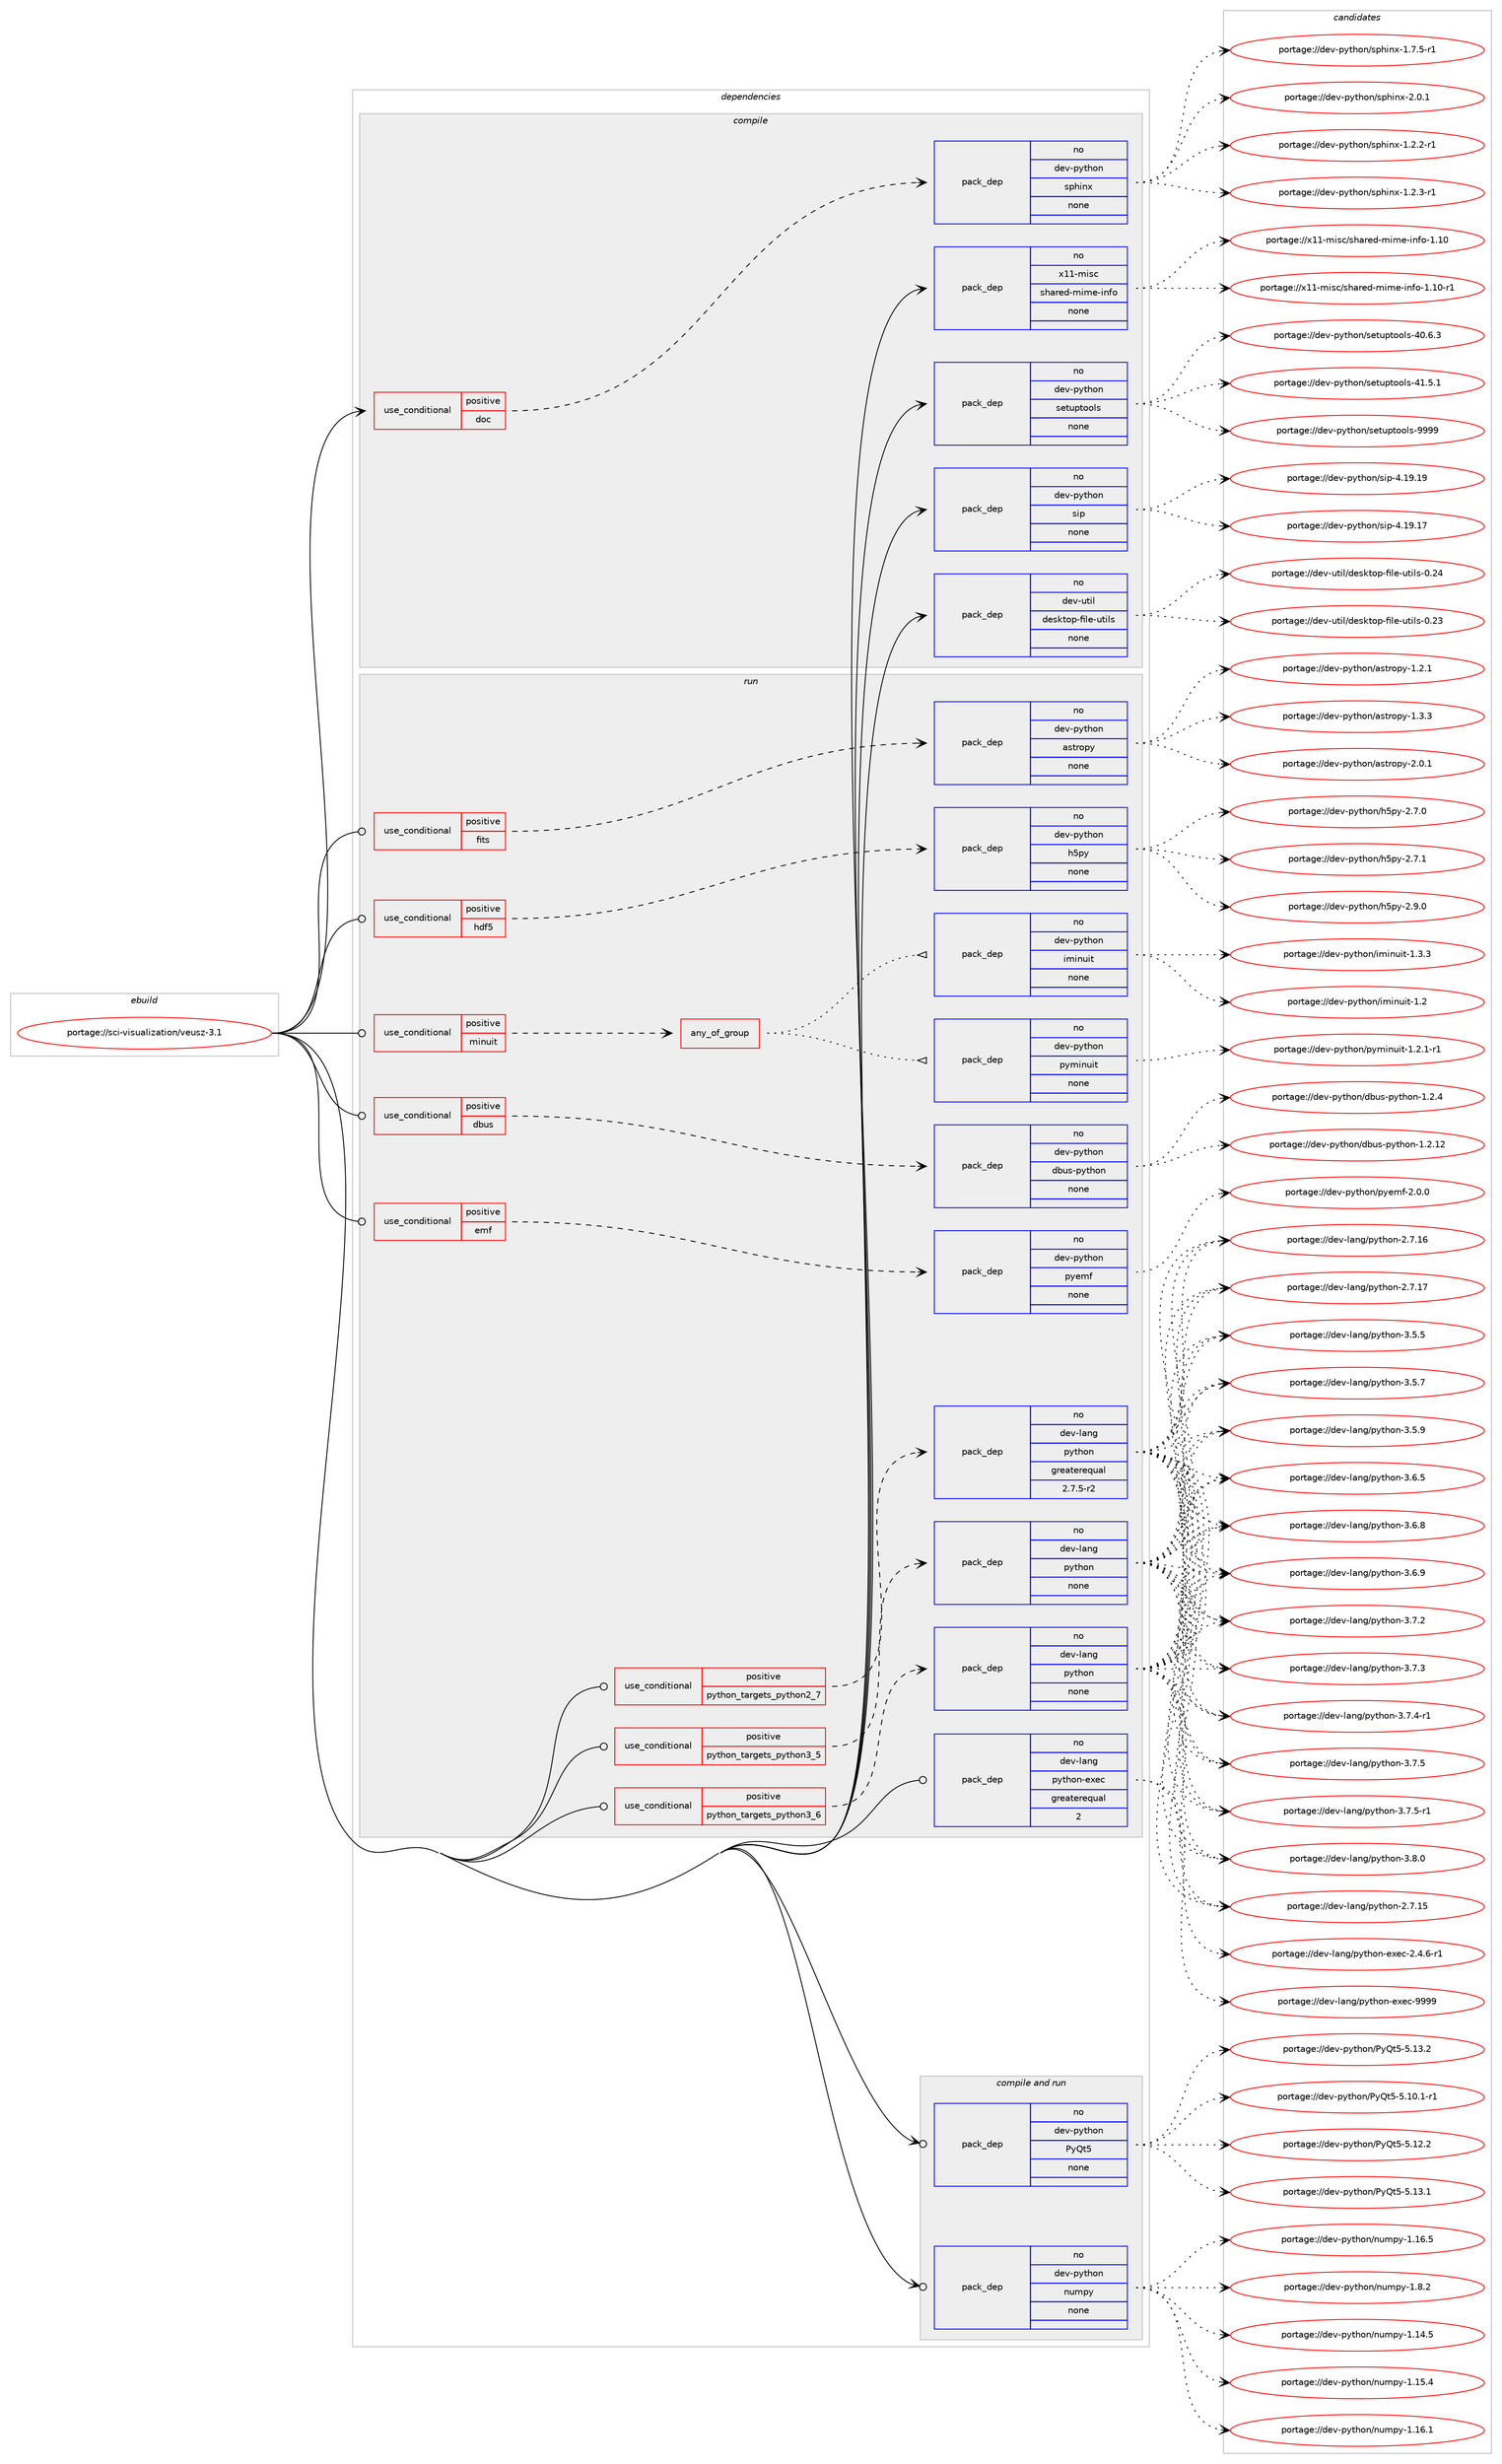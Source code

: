 digraph prolog {

# *************
# Graph options
# *************

newrank=true;
concentrate=true;
compound=true;
graph [rankdir=LR,fontname=Helvetica,fontsize=10,ranksep=1.5];#, ranksep=2.5, nodesep=0.2];
edge  [arrowhead=vee];
node  [fontname=Helvetica,fontsize=10];

# **********
# The ebuild
# **********

subgraph cluster_leftcol {
color=gray;
rank=same;
label=<<i>ebuild</i>>;
id [label="portage://sci-visualization/veusz-3.1", color=red, width=4, href="../sci-visualization/veusz-3.1.svg"];
}

# ****************
# The dependencies
# ****************

subgraph cluster_midcol {
color=gray;
label=<<i>dependencies</i>>;
subgraph cluster_compile {
fillcolor="#eeeeee";
style=filled;
label=<<i>compile</i>>;
subgraph cond98696 {
dependency398627 [label=<<TABLE BORDER="0" CELLBORDER="1" CELLSPACING="0" CELLPADDING="4"><TR><TD ROWSPAN="3" CELLPADDING="10">use_conditional</TD></TR><TR><TD>positive</TD></TR><TR><TD>doc</TD></TR></TABLE>>, shape=none, color=red];
subgraph pack293145 {
dependency398628 [label=<<TABLE BORDER="0" CELLBORDER="1" CELLSPACING="0" CELLPADDING="4" WIDTH="220"><TR><TD ROWSPAN="6" CELLPADDING="30">pack_dep</TD></TR><TR><TD WIDTH="110">no</TD></TR><TR><TD>dev-python</TD></TR><TR><TD>sphinx</TD></TR><TR><TD>none</TD></TR><TR><TD></TD></TR></TABLE>>, shape=none, color=blue];
}
dependency398627:e -> dependency398628:w [weight=20,style="dashed",arrowhead="vee"];
}
id:e -> dependency398627:w [weight=20,style="solid",arrowhead="vee"];
subgraph pack293146 {
dependency398629 [label=<<TABLE BORDER="0" CELLBORDER="1" CELLSPACING="0" CELLPADDING="4" WIDTH="220"><TR><TD ROWSPAN="6" CELLPADDING="30">pack_dep</TD></TR><TR><TD WIDTH="110">no</TD></TR><TR><TD>dev-python</TD></TR><TR><TD>setuptools</TD></TR><TR><TD>none</TD></TR><TR><TD></TD></TR></TABLE>>, shape=none, color=blue];
}
id:e -> dependency398629:w [weight=20,style="solid",arrowhead="vee"];
subgraph pack293147 {
dependency398630 [label=<<TABLE BORDER="0" CELLBORDER="1" CELLSPACING="0" CELLPADDING="4" WIDTH="220"><TR><TD ROWSPAN="6" CELLPADDING="30">pack_dep</TD></TR><TR><TD WIDTH="110">no</TD></TR><TR><TD>dev-python</TD></TR><TR><TD>sip</TD></TR><TR><TD>none</TD></TR><TR><TD></TD></TR></TABLE>>, shape=none, color=blue];
}
id:e -> dependency398630:w [weight=20,style="solid",arrowhead="vee"];
subgraph pack293148 {
dependency398631 [label=<<TABLE BORDER="0" CELLBORDER="1" CELLSPACING="0" CELLPADDING="4" WIDTH="220"><TR><TD ROWSPAN="6" CELLPADDING="30">pack_dep</TD></TR><TR><TD WIDTH="110">no</TD></TR><TR><TD>dev-util</TD></TR><TR><TD>desktop-file-utils</TD></TR><TR><TD>none</TD></TR><TR><TD></TD></TR></TABLE>>, shape=none, color=blue];
}
id:e -> dependency398631:w [weight=20,style="solid",arrowhead="vee"];
subgraph pack293149 {
dependency398632 [label=<<TABLE BORDER="0" CELLBORDER="1" CELLSPACING="0" CELLPADDING="4" WIDTH="220"><TR><TD ROWSPAN="6" CELLPADDING="30">pack_dep</TD></TR><TR><TD WIDTH="110">no</TD></TR><TR><TD>x11-misc</TD></TR><TR><TD>shared-mime-info</TD></TR><TR><TD>none</TD></TR><TR><TD></TD></TR></TABLE>>, shape=none, color=blue];
}
id:e -> dependency398632:w [weight=20,style="solid",arrowhead="vee"];
}
subgraph cluster_compileandrun {
fillcolor="#eeeeee";
style=filled;
label=<<i>compile and run</i>>;
subgraph pack293150 {
dependency398633 [label=<<TABLE BORDER="0" CELLBORDER="1" CELLSPACING="0" CELLPADDING="4" WIDTH="220"><TR><TD ROWSPAN="6" CELLPADDING="30">pack_dep</TD></TR><TR><TD WIDTH="110">no</TD></TR><TR><TD>dev-python</TD></TR><TR><TD>PyQt5</TD></TR><TR><TD>none</TD></TR><TR><TD></TD></TR></TABLE>>, shape=none, color=blue];
}
id:e -> dependency398633:w [weight=20,style="solid",arrowhead="odotvee"];
subgraph pack293151 {
dependency398634 [label=<<TABLE BORDER="0" CELLBORDER="1" CELLSPACING="0" CELLPADDING="4" WIDTH="220"><TR><TD ROWSPAN="6" CELLPADDING="30">pack_dep</TD></TR><TR><TD WIDTH="110">no</TD></TR><TR><TD>dev-python</TD></TR><TR><TD>numpy</TD></TR><TR><TD>none</TD></TR><TR><TD></TD></TR></TABLE>>, shape=none, color=blue];
}
id:e -> dependency398634:w [weight=20,style="solid",arrowhead="odotvee"];
}
subgraph cluster_run {
fillcolor="#eeeeee";
style=filled;
label=<<i>run</i>>;
subgraph cond98697 {
dependency398635 [label=<<TABLE BORDER="0" CELLBORDER="1" CELLSPACING="0" CELLPADDING="4"><TR><TD ROWSPAN="3" CELLPADDING="10">use_conditional</TD></TR><TR><TD>positive</TD></TR><TR><TD>dbus</TD></TR></TABLE>>, shape=none, color=red];
subgraph pack293152 {
dependency398636 [label=<<TABLE BORDER="0" CELLBORDER="1" CELLSPACING="0" CELLPADDING="4" WIDTH="220"><TR><TD ROWSPAN="6" CELLPADDING="30">pack_dep</TD></TR><TR><TD WIDTH="110">no</TD></TR><TR><TD>dev-python</TD></TR><TR><TD>dbus-python</TD></TR><TR><TD>none</TD></TR><TR><TD></TD></TR></TABLE>>, shape=none, color=blue];
}
dependency398635:e -> dependency398636:w [weight=20,style="dashed",arrowhead="vee"];
}
id:e -> dependency398635:w [weight=20,style="solid",arrowhead="odot"];
subgraph cond98698 {
dependency398637 [label=<<TABLE BORDER="0" CELLBORDER="1" CELLSPACING="0" CELLPADDING="4"><TR><TD ROWSPAN="3" CELLPADDING="10">use_conditional</TD></TR><TR><TD>positive</TD></TR><TR><TD>emf</TD></TR></TABLE>>, shape=none, color=red];
subgraph pack293153 {
dependency398638 [label=<<TABLE BORDER="0" CELLBORDER="1" CELLSPACING="0" CELLPADDING="4" WIDTH="220"><TR><TD ROWSPAN="6" CELLPADDING="30">pack_dep</TD></TR><TR><TD WIDTH="110">no</TD></TR><TR><TD>dev-python</TD></TR><TR><TD>pyemf</TD></TR><TR><TD>none</TD></TR><TR><TD></TD></TR></TABLE>>, shape=none, color=blue];
}
dependency398637:e -> dependency398638:w [weight=20,style="dashed",arrowhead="vee"];
}
id:e -> dependency398637:w [weight=20,style="solid",arrowhead="odot"];
subgraph cond98699 {
dependency398639 [label=<<TABLE BORDER="0" CELLBORDER="1" CELLSPACING="0" CELLPADDING="4"><TR><TD ROWSPAN="3" CELLPADDING="10">use_conditional</TD></TR><TR><TD>positive</TD></TR><TR><TD>fits</TD></TR></TABLE>>, shape=none, color=red];
subgraph pack293154 {
dependency398640 [label=<<TABLE BORDER="0" CELLBORDER="1" CELLSPACING="0" CELLPADDING="4" WIDTH="220"><TR><TD ROWSPAN="6" CELLPADDING="30">pack_dep</TD></TR><TR><TD WIDTH="110">no</TD></TR><TR><TD>dev-python</TD></TR><TR><TD>astropy</TD></TR><TR><TD>none</TD></TR><TR><TD></TD></TR></TABLE>>, shape=none, color=blue];
}
dependency398639:e -> dependency398640:w [weight=20,style="dashed",arrowhead="vee"];
}
id:e -> dependency398639:w [weight=20,style="solid",arrowhead="odot"];
subgraph cond98700 {
dependency398641 [label=<<TABLE BORDER="0" CELLBORDER="1" CELLSPACING="0" CELLPADDING="4"><TR><TD ROWSPAN="3" CELLPADDING="10">use_conditional</TD></TR><TR><TD>positive</TD></TR><TR><TD>hdf5</TD></TR></TABLE>>, shape=none, color=red];
subgraph pack293155 {
dependency398642 [label=<<TABLE BORDER="0" CELLBORDER="1" CELLSPACING="0" CELLPADDING="4" WIDTH="220"><TR><TD ROWSPAN="6" CELLPADDING="30">pack_dep</TD></TR><TR><TD WIDTH="110">no</TD></TR><TR><TD>dev-python</TD></TR><TR><TD>h5py</TD></TR><TR><TD>none</TD></TR><TR><TD></TD></TR></TABLE>>, shape=none, color=blue];
}
dependency398641:e -> dependency398642:w [weight=20,style="dashed",arrowhead="vee"];
}
id:e -> dependency398641:w [weight=20,style="solid",arrowhead="odot"];
subgraph cond98701 {
dependency398643 [label=<<TABLE BORDER="0" CELLBORDER="1" CELLSPACING="0" CELLPADDING="4"><TR><TD ROWSPAN="3" CELLPADDING="10">use_conditional</TD></TR><TR><TD>positive</TD></TR><TR><TD>minuit</TD></TR></TABLE>>, shape=none, color=red];
subgraph any6577 {
dependency398644 [label=<<TABLE BORDER="0" CELLBORDER="1" CELLSPACING="0" CELLPADDING="4"><TR><TD CELLPADDING="10">any_of_group</TD></TR></TABLE>>, shape=none, color=red];subgraph pack293156 {
dependency398645 [label=<<TABLE BORDER="0" CELLBORDER="1" CELLSPACING="0" CELLPADDING="4" WIDTH="220"><TR><TD ROWSPAN="6" CELLPADDING="30">pack_dep</TD></TR><TR><TD WIDTH="110">no</TD></TR><TR><TD>dev-python</TD></TR><TR><TD>iminuit</TD></TR><TR><TD>none</TD></TR><TR><TD></TD></TR></TABLE>>, shape=none, color=blue];
}
dependency398644:e -> dependency398645:w [weight=20,style="dotted",arrowhead="oinv"];
subgraph pack293157 {
dependency398646 [label=<<TABLE BORDER="0" CELLBORDER="1" CELLSPACING="0" CELLPADDING="4" WIDTH="220"><TR><TD ROWSPAN="6" CELLPADDING="30">pack_dep</TD></TR><TR><TD WIDTH="110">no</TD></TR><TR><TD>dev-python</TD></TR><TR><TD>pyminuit</TD></TR><TR><TD>none</TD></TR><TR><TD></TD></TR></TABLE>>, shape=none, color=blue];
}
dependency398644:e -> dependency398646:w [weight=20,style="dotted",arrowhead="oinv"];
}
dependency398643:e -> dependency398644:w [weight=20,style="dashed",arrowhead="vee"];
}
id:e -> dependency398643:w [weight=20,style="solid",arrowhead="odot"];
subgraph cond98702 {
dependency398647 [label=<<TABLE BORDER="0" CELLBORDER="1" CELLSPACING="0" CELLPADDING="4"><TR><TD ROWSPAN="3" CELLPADDING="10">use_conditional</TD></TR><TR><TD>positive</TD></TR><TR><TD>python_targets_python2_7</TD></TR></TABLE>>, shape=none, color=red];
subgraph pack293158 {
dependency398648 [label=<<TABLE BORDER="0" CELLBORDER="1" CELLSPACING="0" CELLPADDING="4" WIDTH="220"><TR><TD ROWSPAN="6" CELLPADDING="30">pack_dep</TD></TR><TR><TD WIDTH="110">no</TD></TR><TR><TD>dev-lang</TD></TR><TR><TD>python</TD></TR><TR><TD>greaterequal</TD></TR><TR><TD>2.7.5-r2</TD></TR></TABLE>>, shape=none, color=blue];
}
dependency398647:e -> dependency398648:w [weight=20,style="dashed",arrowhead="vee"];
}
id:e -> dependency398647:w [weight=20,style="solid",arrowhead="odot"];
subgraph cond98703 {
dependency398649 [label=<<TABLE BORDER="0" CELLBORDER="1" CELLSPACING="0" CELLPADDING="4"><TR><TD ROWSPAN="3" CELLPADDING="10">use_conditional</TD></TR><TR><TD>positive</TD></TR><TR><TD>python_targets_python3_5</TD></TR></TABLE>>, shape=none, color=red];
subgraph pack293159 {
dependency398650 [label=<<TABLE BORDER="0" CELLBORDER="1" CELLSPACING="0" CELLPADDING="4" WIDTH="220"><TR><TD ROWSPAN="6" CELLPADDING="30">pack_dep</TD></TR><TR><TD WIDTH="110">no</TD></TR><TR><TD>dev-lang</TD></TR><TR><TD>python</TD></TR><TR><TD>none</TD></TR><TR><TD></TD></TR></TABLE>>, shape=none, color=blue];
}
dependency398649:e -> dependency398650:w [weight=20,style="dashed",arrowhead="vee"];
}
id:e -> dependency398649:w [weight=20,style="solid",arrowhead="odot"];
subgraph cond98704 {
dependency398651 [label=<<TABLE BORDER="0" CELLBORDER="1" CELLSPACING="0" CELLPADDING="4"><TR><TD ROWSPAN="3" CELLPADDING="10">use_conditional</TD></TR><TR><TD>positive</TD></TR><TR><TD>python_targets_python3_6</TD></TR></TABLE>>, shape=none, color=red];
subgraph pack293160 {
dependency398652 [label=<<TABLE BORDER="0" CELLBORDER="1" CELLSPACING="0" CELLPADDING="4" WIDTH="220"><TR><TD ROWSPAN="6" CELLPADDING="30">pack_dep</TD></TR><TR><TD WIDTH="110">no</TD></TR><TR><TD>dev-lang</TD></TR><TR><TD>python</TD></TR><TR><TD>none</TD></TR><TR><TD></TD></TR></TABLE>>, shape=none, color=blue];
}
dependency398651:e -> dependency398652:w [weight=20,style="dashed",arrowhead="vee"];
}
id:e -> dependency398651:w [weight=20,style="solid",arrowhead="odot"];
subgraph pack293161 {
dependency398653 [label=<<TABLE BORDER="0" CELLBORDER="1" CELLSPACING="0" CELLPADDING="4" WIDTH="220"><TR><TD ROWSPAN="6" CELLPADDING="30">pack_dep</TD></TR><TR><TD WIDTH="110">no</TD></TR><TR><TD>dev-lang</TD></TR><TR><TD>python-exec</TD></TR><TR><TD>greaterequal</TD></TR><TR><TD>2</TD></TR></TABLE>>, shape=none, color=blue];
}
id:e -> dependency398653:w [weight=20,style="solid",arrowhead="odot"];
}
}

# **************
# The candidates
# **************

subgraph cluster_choices {
rank=same;
color=gray;
label=<<i>candidates</i>>;

subgraph choice293145 {
color=black;
nodesep=1;
choiceportage10010111845112121116104111110471151121041051101204549465046504511449 [label="portage://dev-python/sphinx-1.2.2-r1", color=red, width=4,href="../dev-python/sphinx-1.2.2-r1.svg"];
choiceportage10010111845112121116104111110471151121041051101204549465046514511449 [label="portage://dev-python/sphinx-1.2.3-r1", color=red, width=4,href="../dev-python/sphinx-1.2.3-r1.svg"];
choiceportage10010111845112121116104111110471151121041051101204549465546534511449 [label="portage://dev-python/sphinx-1.7.5-r1", color=red, width=4,href="../dev-python/sphinx-1.7.5-r1.svg"];
choiceportage1001011184511212111610411111047115112104105110120455046484649 [label="portage://dev-python/sphinx-2.0.1", color=red, width=4,href="../dev-python/sphinx-2.0.1.svg"];
dependency398628:e -> choiceportage10010111845112121116104111110471151121041051101204549465046504511449:w [style=dotted,weight="100"];
dependency398628:e -> choiceportage10010111845112121116104111110471151121041051101204549465046514511449:w [style=dotted,weight="100"];
dependency398628:e -> choiceportage10010111845112121116104111110471151121041051101204549465546534511449:w [style=dotted,weight="100"];
dependency398628:e -> choiceportage1001011184511212111610411111047115112104105110120455046484649:w [style=dotted,weight="100"];
}
subgraph choice293146 {
color=black;
nodesep=1;
choiceportage100101118451121211161041111104711510111611711211611111110811545524846544651 [label="portage://dev-python/setuptools-40.6.3", color=red, width=4,href="../dev-python/setuptools-40.6.3.svg"];
choiceportage100101118451121211161041111104711510111611711211611111110811545524946534649 [label="portage://dev-python/setuptools-41.5.1", color=red, width=4,href="../dev-python/setuptools-41.5.1.svg"];
choiceportage10010111845112121116104111110471151011161171121161111111081154557575757 [label="portage://dev-python/setuptools-9999", color=red, width=4,href="../dev-python/setuptools-9999.svg"];
dependency398629:e -> choiceportage100101118451121211161041111104711510111611711211611111110811545524846544651:w [style=dotted,weight="100"];
dependency398629:e -> choiceportage100101118451121211161041111104711510111611711211611111110811545524946534649:w [style=dotted,weight="100"];
dependency398629:e -> choiceportage10010111845112121116104111110471151011161171121161111111081154557575757:w [style=dotted,weight="100"];
}
subgraph choice293147 {
color=black;
nodesep=1;
choiceportage10010111845112121116104111110471151051124552464957464955 [label="portage://dev-python/sip-4.19.17", color=red, width=4,href="../dev-python/sip-4.19.17.svg"];
choiceportage10010111845112121116104111110471151051124552464957464957 [label="portage://dev-python/sip-4.19.19", color=red, width=4,href="../dev-python/sip-4.19.19.svg"];
dependency398630:e -> choiceportage10010111845112121116104111110471151051124552464957464955:w [style=dotted,weight="100"];
dependency398630:e -> choiceportage10010111845112121116104111110471151051124552464957464957:w [style=dotted,weight="100"];
}
subgraph choice293148 {
color=black;
nodesep=1;
choiceportage100101118451171161051084710010111510711611111245102105108101451171161051081154548465051 [label="portage://dev-util/desktop-file-utils-0.23", color=red, width=4,href="../dev-util/desktop-file-utils-0.23.svg"];
choiceportage100101118451171161051084710010111510711611111245102105108101451171161051081154548465052 [label="portage://dev-util/desktop-file-utils-0.24", color=red, width=4,href="../dev-util/desktop-file-utils-0.24.svg"];
dependency398631:e -> choiceportage100101118451171161051084710010111510711611111245102105108101451171161051081154548465051:w [style=dotted,weight="100"];
dependency398631:e -> choiceportage100101118451171161051084710010111510711611111245102105108101451171161051081154548465052:w [style=dotted,weight="100"];
}
subgraph choice293149 {
color=black;
nodesep=1;
choiceportage12049494510910511599471151049711410110045109105109101451051101021114549464948 [label="portage://x11-misc/shared-mime-info-1.10", color=red, width=4,href="../x11-misc/shared-mime-info-1.10.svg"];
choiceportage120494945109105115994711510497114101100451091051091014510511010211145494649484511449 [label="portage://x11-misc/shared-mime-info-1.10-r1", color=red, width=4,href="../x11-misc/shared-mime-info-1.10-r1.svg"];
dependency398632:e -> choiceportage12049494510910511599471151049711410110045109105109101451051101021114549464948:w [style=dotted,weight="100"];
dependency398632:e -> choiceportage120494945109105115994711510497114101100451091051091014510511010211145494649484511449:w [style=dotted,weight="100"];
}
subgraph choice293150 {
color=black;
nodesep=1;
choiceportage1001011184511212111610411111047801218111653455346494846494511449 [label="portage://dev-python/PyQt5-5.10.1-r1", color=red, width=4,href="../dev-python/PyQt5-5.10.1-r1.svg"];
choiceportage100101118451121211161041111104780121811165345534649504650 [label="portage://dev-python/PyQt5-5.12.2", color=red, width=4,href="../dev-python/PyQt5-5.12.2.svg"];
choiceportage100101118451121211161041111104780121811165345534649514649 [label="portage://dev-python/PyQt5-5.13.1", color=red, width=4,href="../dev-python/PyQt5-5.13.1.svg"];
choiceportage100101118451121211161041111104780121811165345534649514650 [label="portage://dev-python/PyQt5-5.13.2", color=red, width=4,href="../dev-python/PyQt5-5.13.2.svg"];
dependency398633:e -> choiceportage1001011184511212111610411111047801218111653455346494846494511449:w [style=dotted,weight="100"];
dependency398633:e -> choiceportage100101118451121211161041111104780121811165345534649504650:w [style=dotted,weight="100"];
dependency398633:e -> choiceportage100101118451121211161041111104780121811165345534649514649:w [style=dotted,weight="100"];
dependency398633:e -> choiceportage100101118451121211161041111104780121811165345534649514650:w [style=dotted,weight="100"];
}
subgraph choice293151 {
color=black;
nodesep=1;
choiceportage100101118451121211161041111104711011710911212145494649524653 [label="portage://dev-python/numpy-1.14.5", color=red, width=4,href="../dev-python/numpy-1.14.5.svg"];
choiceportage100101118451121211161041111104711011710911212145494649534652 [label="portage://dev-python/numpy-1.15.4", color=red, width=4,href="../dev-python/numpy-1.15.4.svg"];
choiceportage100101118451121211161041111104711011710911212145494649544649 [label="portage://dev-python/numpy-1.16.1", color=red, width=4,href="../dev-python/numpy-1.16.1.svg"];
choiceportage100101118451121211161041111104711011710911212145494649544653 [label="portage://dev-python/numpy-1.16.5", color=red, width=4,href="../dev-python/numpy-1.16.5.svg"];
choiceportage1001011184511212111610411111047110117109112121454946564650 [label="portage://dev-python/numpy-1.8.2", color=red, width=4,href="../dev-python/numpy-1.8.2.svg"];
dependency398634:e -> choiceportage100101118451121211161041111104711011710911212145494649524653:w [style=dotted,weight="100"];
dependency398634:e -> choiceportage100101118451121211161041111104711011710911212145494649534652:w [style=dotted,weight="100"];
dependency398634:e -> choiceportage100101118451121211161041111104711011710911212145494649544649:w [style=dotted,weight="100"];
dependency398634:e -> choiceportage100101118451121211161041111104711011710911212145494649544653:w [style=dotted,weight="100"];
dependency398634:e -> choiceportage1001011184511212111610411111047110117109112121454946564650:w [style=dotted,weight="100"];
}
subgraph choice293152 {
color=black;
nodesep=1;
choiceportage1001011184511212111610411111047100981171154511212111610411111045494650464950 [label="portage://dev-python/dbus-python-1.2.12", color=red, width=4,href="../dev-python/dbus-python-1.2.12.svg"];
choiceportage10010111845112121116104111110471009811711545112121116104111110454946504652 [label="portage://dev-python/dbus-python-1.2.4", color=red, width=4,href="../dev-python/dbus-python-1.2.4.svg"];
dependency398636:e -> choiceportage1001011184511212111610411111047100981171154511212111610411111045494650464950:w [style=dotted,weight="100"];
dependency398636:e -> choiceportage10010111845112121116104111110471009811711545112121116104111110454946504652:w [style=dotted,weight="100"];
}
subgraph choice293153 {
color=black;
nodesep=1;
choiceportage1001011184511212111610411111047112121101109102455046484648 [label="portage://dev-python/pyemf-2.0.0", color=red, width=4,href="../dev-python/pyemf-2.0.0.svg"];
dependency398638:e -> choiceportage1001011184511212111610411111047112121101109102455046484648:w [style=dotted,weight="100"];
}
subgraph choice293154 {
color=black;
nodesep=1;
choiceportage100101118451121211161041111104797115116114111112121454946504649 [label="portage://dev-python/astropy-1.2.1", color=red, width=4,href="../dev-python/astropy-1.2.1.svg"];
choiceportage100101118451121211161041111104797115116114111112121454946514651 [label="portage://dev-python/astropy-1.3.3", color=red, width=4,href="../dev-python/astropy-1.3.3.svg"];
choiceportage100101118451121211161041111104797115116114111112121455046484649 [label="portage://dev-python/astropy-2.0.1", color=red, width=4,href="../dev-python/astropy-2.0.1.svg"];
dependency398640:e -> choiceportage100101118451121211161041111104797115116114111112121454946504649:w [style=dotted,weight="100"];
dependency398640:e -> choiceportage100101118451121211161041111104797115116114111112121454946514651:w [style=dotted,weight="100"];
dependency398640:e -> choiceportage100101118451121211161041111104797115116114111112121455046484649:w [style=dotted,weight="100"];
}
subgraph choice293155 {
color=black;
nodesep=1;
choiceportage100101118451121211161041111104710453112121455046554648 [label="portage://dev-python/h5py-2.7.0", color=red, width=4,href="../dev-python/h5py-2.7.0.svg"];
choiceportage100101118451121211161041111104710453112121455046554649 [label="portage://dev-python/h5py-2.7.1", color=red, width=4,href="../dev-python/h5py-2.7.1.svg"];
choiceportage100101118451121211161041111104710453112121455046574648 [label="portage://dev-python/h5py-2.9.0", color=red, width=4,href="../dev-python/h5py-2.9.0.svg"];
dependency398642:e -> choiceportage100101118451121211161041111104710453112121455046554648:w [style=dotted,weight="100"];
dependency398642:e -> choiceportage100101118451121211161041111104710453112121455046554649:w [style=dotted,weight="100"];
dependency398642:e -> choiceportage100101118451121211161041111104710453112121455046574648:w [style=dotted,weight="100"];
}
subgraph choice293156 {
color=black;
nodesep=1;
choiceportage100101118451121211161041111104710510910511011710511645494650 [label="portage://dev-python/iminuit-1.2", color=red, width=4,href="../dev-python/iminuit-1.2.svg"];
choiceportage1001011184511212111610411111047105109105110117105116454946514651 [label="portage://dev-python/iminuit-1.3.3", color=red, width=4,href="../dev-python/iminuit-1.3.3.svg"];
dependency398645:e -> choiceportage100101118451121211161041111104710510910511011710511645494650:w [style=dotted,weight="100"];
dependency398645:e -> choiceportage1001011184511212111610411111047105109105110117105116454946514651:w [style=dotted,weight="100"];
}
subgraph choice293157 {
color=black;
nodesep=1;
choiceportage10010111845112121116104111110471121211091051101171051164549465046494511449 [label="portage://dev-python/pyminuit-1.2.1-r1", color=red, width=4,href="../dev-python/pyminuit-1.2.1-r1.svg"];
dependency398646:e -> choiceportage10010111845112121116104111110471121211091051101171051164549465046494511449:w [style=dotted,weight="100"];
}
subgraph choice293158 {
color=black;
nodesep=1;
choiceportage10010111845108971101034711212111610411111045504655464953 [label="portage://dev-lang/python-2.7.15", color=red, width=4,href="../dev-lang/python-2.7.15.svg"];
choiceportage10010111845108971101034711212111610411111045504655464954 [label="portage://dev-lang/python-2.7.16", color=red, width=4,href="../dev-lang/python-2.7.16.svg"];
choiceportage10010111845108971101034711212111610411111045504655464955 [label="portage://dev-lang/python-2.7.17", color=red, width=4,href="../dev-lang/python-2.7.17.svg"];
choiceportage100101118451089711010347112121116104111110455146534653 [label="portage://dev-lang/python-3.5.5", color=red, width=4,href="../dev-lang/python-3.5.5.svg"];
choiceportage100101118451089711010347112121116104111110455146534655 [label="portage://dev-lang/python-3.5.7", color=red, width=4,href="../dev-lang/python-3.5.7.svg"];
choiceportage100101118451089711010347112121116104111110455146534657 [label="portage://dev-lang/python-3.5.9", color=red, width=4,href="../dev-lang/python-3.5.9.svg"];
choiceportage100101118451089711010347112121116104111110455146544653 [label="portage://dev-lang/python-3.6.5", color=red, width=4,href="../dev-lang/python-3.6.5.svg"];
choiceportage100101118451089711010347112121116104111110455146544656 [label="portage://dev-lang/python-3.6.8", color=red, width=4,href="../dev-lang/python-3.6.8.svg"];
choiceportage100101118451089711010347112121116104111110455146544657 [label="portage://dev-lang/python-3.6.9", color=red, width=4,href="../dev-lang/python-3.6.9.svg"];
choiceportage100101118451089711010347112121116104111110455146554650 [label="portage://dev-lang/python-3.7.2", color=red, width=4,href="../dev-lang/python-3.7.2.svg"];
choiceportage100101118451089711010347112121116104111110455146554651 [label="portage://dev-lang/python-3.7.3", color=red, width=4,href="../dev-lang/python-3.7.3.svg"];
choiceportage1001011184510897110103471121211161041111104551465546524511449 [label="portage://dev-lang/python-3.7.4-r1", color=red, width=4,href="../dev-lang/python-3.7.4-r1.svg"];
choiceportage100101118451089711010347112121116104111110455146554653 [label="portage://dev-lang/python-3.7.5", color=red, width=4,href="../dev-lang/python-3.7.5.svg"];
choiceportage1001011184510897110103471121211161041111104551465546534511449 [label="portage://dev-lang/python-3.7.5-r1", color=red, width=4,href="../dev-lang/python-3.7.5-r1.svg"];
choiceportage100101118451089711010347112121116104111110455146564648 [label="portage://dev-lang/python-3.8.0", color=red, width=4,href="../dev-lang/python-3.8.0.svg"];
dependency398648:e -> choiceportage10010111845108971101034711212111610411111045504655464953:w [style=dotted,weight="100"];
dependency398648:e -> choiceportage10010111845108971101034711212111610411111045504655464954:w [style=dotted,weight="100"];
dependency398648:e -> choiceportage10010111845108971101034711212111610411111045504655464955:w [style=dotted,weight="100"];
dependency398648:e -> choiceportage100101118451089711010347112121116104111110455146534653:w [style=dotted,weight="100"];
dependency398648:e -> choiceportage100101118451089711010347112121116104111110455146534655:w [style=dotted,weight="100"];
dependency398648:e -> choiceportage100101118451089711010347112121116104111110455146534657:w [style=dotted,weight="100"];
dependency398648:e -> choiceportage100101118451089711010347112121116104111110455146544653:w [style=dotted,weight="100"];
dependency398648:e -> choiceportage100101118451089711010347112121116104111110455146544656:w [style=dotted,weight="100"];
dependency398648:e -> choiceportage100101118451089711010347112121116104111110455146544657:w [style=dotted,weight="100"];
dependency398648:e -> choiceportage100101118451089711010347112121116104111110455146554650:w [style=dotted,weight="100"];
dependency398648:e -> choiceportage100101118451089711010347112121116104111110455146554651:w [style=dotted,weight="100"];
dependency398648:e -> choiceportage1001011184510897110103471121211161041111104551465546524511449:w [style=dotted,weight="100"];
dependency398648:e -> choiceportage100101118451089711010347112121116104111110455146554653:w [style=dotted,weight="100"];
dependency398648:e -> choiceportage1001011184510897110103471121211161041111104551465546534511449:w [style=dotted,weight="100"];
dependency398648:e -> choiceportage100101118451089711010347112121116104111110455146564648:w [style=dotted,weight="100"];
}
subgraph choice293159 {
color=black;
nodesep=1;
choiceportage10010111845108971101034711212111610411111045504655464953 [label="portage://dev-lang/python-2.7.15", color=red, width=4,href="../dev-lang/python-2.7.15.svg"];
choiceportage10010111845108971101034711212111610411111045504655464954 [label="portage://dev-lang/python-2.7.16", color=red, width=4,href="../dev-lang/python-2.7.16.svg"];
choiceportage10010111845108971101034711212111610411111045504655464955 [label="portage://dev-lang/python-2.7.17", color=red, width=4,href="../dev-lang/python-2.7.17.svg"];
choiceportage100101118451089711010347112121116104111110455146534653 [label="portage://dev-lang/python-3.5.5", color=red, width=4,href="../dev-lang/python-3.5.5.svg"];
choiceportage100101118451089711010347112121116104111110455146534655 [label="portage://dev-lang/python-3.5.7", color=red, width=4,href="../dev-lang/python-3.5.7.svg"];
choiceportage100101118451089711010347112121116104111110455146534657 [label="portage://dev-lang/python-3.5.9", color=red, width=4,href="../dev-lang/python-3.5.9.svg"];
choiceportage100101118451089711010347112121116104111110455146544653 [label="portage://dev-lang/python-3.6.5", color=red, width=4,href="../dev-lang/python-3.6.5.svg"];
choiceportage100101118451089711010347112121116104111110455146544656 [label="portage://dev-lang/python-3.6.8", color=red, width=4,href="../dev-lang/python-3.6.8.svg"];
choiceportage100101118451089711010347112121116104111110455146544657 [label="portage://dev-lang/python-3.6.9", color=red, width=4,href="../dev-lang/python-3.6.9.svg"];
choiceportage100101118451089711010347112121116104111110455146554650 [label="portage://dev-lang/python-3.7.2", color=red, width=4,href="../dev-lang/python-3.7.2.svg"];
choiceportage100101118451089711010347112121116104111110455146554651 [label="portage://dev-lang/python-3.7.3", color=red, width=4,href="../dev-lang/python-3.7.3.svg"];
choiceportage1001011184510897110103471121211161041111104551465546524511449 [label="portage://dev-lang/python-3.7.4-r1", color=red, width=4,href="../dev-lang/python-3.7.4-r1.svg"];
choiceportage100101118451089711010347112121116104111110455146554653 [label="portage://dev-lang/python-3.7.5", color=red, width=4,href="../dev-lang/python-3.7.5.svg"];
choiceportage1001011184510897110103471121211161041111104551465546534511449 [label="portage://dev-lang/python-3.7.5-r1", color=red, width=4,href="../dev-lang/python-3.7.5-r1.svg"];
choiceportage100101118451089711010347112121116104111110455146564648 [label="portage://dev-lang/python-3.8.0", color=red, width=4,href="../dev-lang/python-3.8.0.svg"];
dependency398650:e -> choiceportage10010111845108971101034711212111610411111045504655464953:w [style=dotted,weight="100"];
dependency398650:e -> choiceportage10010111845108971101034711212111610411111045504655464954:w [style=dotted,weight="100"];
dependency398650:e -> choiceportage10010111845108971101034711212111610411111045504655464955:w [style=dotted,weight="100"];
dependency398650:e -> choiceportage100101118451089711010347112121116104111110455146534653:w [style=dotted,weight="100"];
dependency398650:e -> choiceportage100101118451089711010347112121116104111110455146534655:w [style=dotted,weight="100"];
dependency398650:e -> choiceportage100101118451089711010347112121116104111110455146534657:w [style=dotted,weight="100"];
dependency398650:e -> choiceportage100101118451089711010347112121116104111110455146544653:w [style=dotted,weight="100"];
dependency398650:e -> choiceportage100101118451089711010347112121116104111110455146544656:w [style=dotted,weight="100"];
dependency398650:e -> choiceportage100101118451089711010347112121116104111110455146544657:w [style=dotted,weight="100"];
dependency398650:e -> choiceportage100101118451089711010347112121116104111110455146554650:w [style=dotted,weight="100"];
dependency398650:e -> choiceportage100101118451089711010347112121116104111110455146554651:w [style=dotted,weight="100"];
dependency398650:e -> choiceportage1001011184510897110103471121211161041111104551465546524511449:w [style=dotted,weight="100"];
dependency398650:e -> choiceportage100101118451089711010347112121116104111110455146554653:w [style=dotted,weight="100"];
dependency398650:e -> choiceportage1001011184510897110103471121211161041111104551465546534511449:w [style=dotted,weight="100"];
dependency398650:e -> choiceportage100101118451089711010347112121116104111110455146564648:w [style=dotted,weight="100"];
}
subgraph choice293160 {
color=black;
nodesep=1;
choiceportage10010111845108971101034711212111610411111045504655464953 [label="portage://dev-lang/python-2.7.15", color=red, width=4,href="../dev-lang/python-2.7.15.svg"];
choiceportage10010111845108971101034711212111610411111045504655464954 [label="portage://dev-lang/python-2.7.16", color=red, width=4,href="../dev-lang/python-2.7.16.svg"];
choiceportage10010111845108971101034711212111610411111045504655464955 [label="portage://dev-lang/python-2.7.17", color=red, width=4,href="../dev-lang/python-2.7.17.svg"];
choiceportage100101118451089711010347112121116104111110455146534653 [label="portage://dev-lang/python-3.5.5", color=red, width=4,href="../dev-lang/python-3.5.5.svg"];
choiceportage100101118451089711010347112121116104111110455146534655 [label="portage://dev-lang/python-3.5.7", color=red, width=4,href="../dev-lang/python-3.5.7.svg"];
choiceportage100101118451089711010347112121116104111110455146534657 [label="portage://dev-lang/python-3.5.9", color=red, width=4,href="../dev-lang/python-3.5.9.svg"];
choiceportage100101118451089711010347112121116104111110455146544653 [label="portage://dev-lang/python-3.6.5", color=red, width=4,href="../dev-lang/python-3.6.5.svg"];
choiceportage100101118451089711010347112121116104111110455146544656 [label="portage://dev-lang/python-3.6.8", color=red, width=4,href="../dev-lang/python-3.6.8.svg"];
choiceportage100101118451089711010347112121116104111110455146544657 [label="portage://dev-lang/python-3.6.9", color=red, width=4,href="../dev-lang/python-3.6.9.svg"];
choiceportage100101118451089711010347112121116104111110455146554650 [label="portage://dev-lang/python-3.7.2", color=red, width=4,href="../dev-lang/python-3.7.2.svg"];
choiceportage100101118451089711010347112121116104111110455146554651 [label="portage://dev-lang/python-3.7.3", color=red, width=4,href="../dev-lang/python-3.7.3.svg"];
choiceportage1001011184510897110103471121211161041111104551465546524511449 [label="portage://dev-lang/python-3.7.4-r1", color=red, width=4,href="../dev-lang/python-3.7.4-r1.svg"];
choiceportage100101118451089711010347112121116104111110455146554653 [label="portage://dev-lang/python-3.7.5", color=red, width=4,href="../dev-lang/python-3.7.5.svg"];
choiceportage1001011184510897110103471121211161041111104551465546534511449 [label="portage://dev-lang/python-3.7.5-r1", color=red, width=4,href="../dev-lang/python-3.7.5-r1.svg"];
choiceportage100101118451089711010347112121116104111110455146564648 [label="portage://dev-lang/python-3.8.0", color=red, width=4,href="../dev-lang/python-3.8.0.svg"];
dependency398652:e -> choiceportage10010111845108971101034711212111610411111045504655464953:w [style=dotted,weight="100"];
dependency398652:e -> choiceportage10010111845108971101034711212111610411111045504655464954:w [style=dotted,weight="100"];
dependency398652:e -> choiceportage10010111845108971101034711212111610411111045504655464955:w [style=dotted,weight="100"];
dependency398652:e -> choiceportage100101118451089711010347112121116104111110455146534653:w [style=dotted,weight="100"];
dependency398652:e -> choiceportage100101118451089711010347112121116104111110455146534655:w [style=dotted,weight="100"];
dependency398652:e -> choiceportage100101118451089711010347112121116104111110455146534657:w [style=dotted,weight="100"];
dependency398652:e -> choiceportage100101118451089711010347112121116104111110455146544653:w [style=dotted,weight="100"];
dependency398652:e -> choiceportage100101118451089711010347112121116104111110455146544656:w [style=dotted,weight="100"];
dependency398652:e -> choiceportage100101118451089711010347112121116104111110455146544657:w [style=dotted,weight="100"];
dependency398652:e -> choiceportage100101118451089711010347112121116104111110455146554650:w [style=dotted,weight="100"];
dependency398652:e -> choiceportage100101118451089711010347112121116104111110455146554651:w [style=dotted,weight="100"];
dependency398652:e -> choiceportage1001011184510897110103471121211161041111104551465546524511449:w [style=dotted,weight="100"];
dependency398652:e -> choiceportage100101118451089711010347112121116104111110455146554653:w [style=dotted,weight="100"];
dependency398652:e -> choiceportage1001011184510897110103471121211161041111104551465546534511449:w [style=dotted,weight="100"];
dependency398652:e -> choiceportage100101118451089711010347112121116104111110455146564648:w [style=dotted,weight="100"];
}
subgraph choice293161 {
color=black;
nodesep=1;
choiceportage10010111845108971101034711212111610411111045101120101994550465246544511449 [label="portage://dev-lang/python-exec-2.4.6-r1", color=red, width=4,href="../dev-lang/python-exec-2.4.6-r1.svg"];
choiceportage10010111845108971101034711212111610411111045101120101994557575757 [label="portage://dev-lang/python-exec-9999", color=red, width=4,href="../dev-lang/python-exec-9999.svg"];
dependency398653:e -> choiceportage10010111845108971101034711212111610411111045101120101994550465246544511449:w [style=dotted,weight="100"];
dependency398653:e -> choiceportage10010111845108971101034711212111610411111045101120101994557575757:w [style=dotted,weight="100"];
}
}

}
